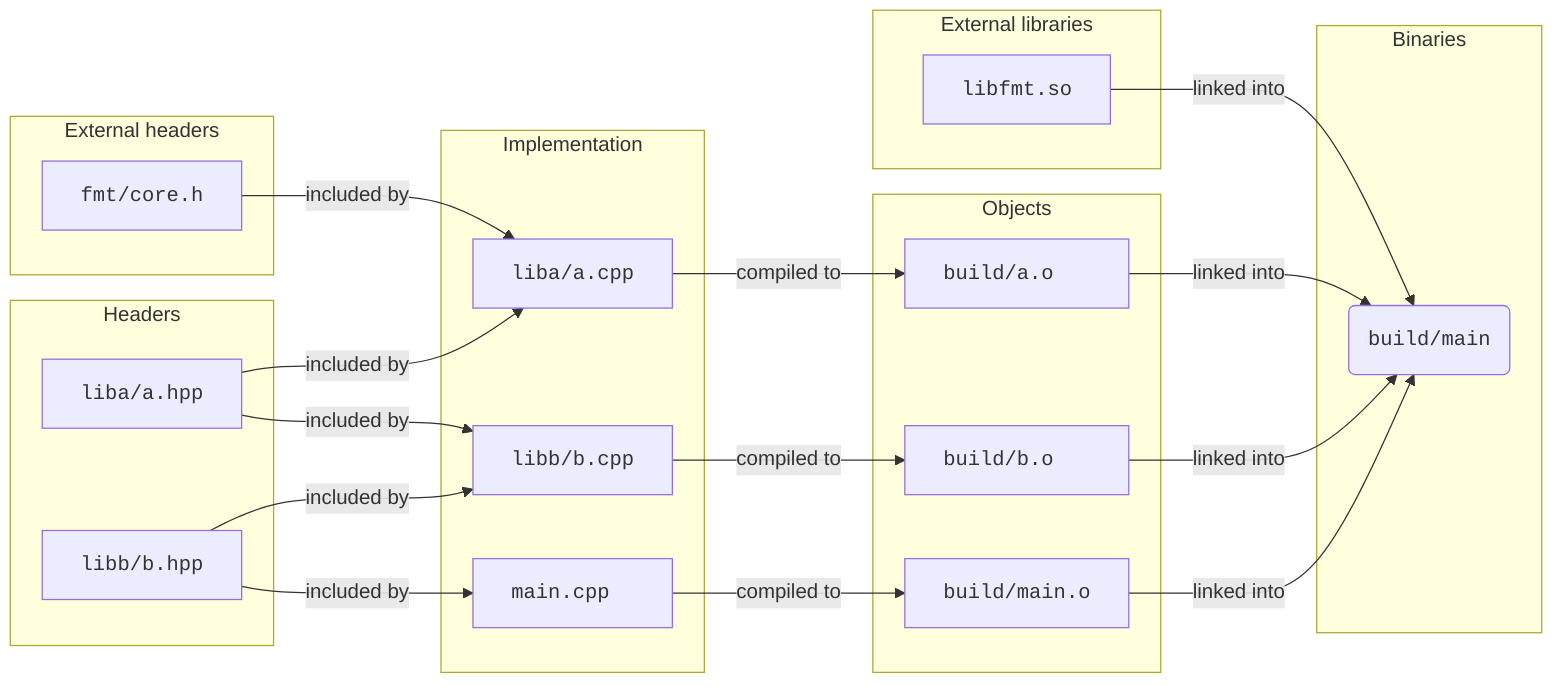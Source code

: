 flowchart LR
    subgraph Headers
        Ah["<span style="font-family: monospace;">liba/a.hpp</span>"]
        Bh["<span style="font-family: monospace;">libb/b.hpp</span>"]
    end
    subgraph External headers
        Fh["<span style="font-family: monospace;">fmt/core.h</span>"]
    end
    subgraph Implementation
        A["<span style="font-family: monospace;">liba/a.cpp</span>"]
        B["<span style="font-family: monospace;">libb/b.cpp</span>"]
        M["<span style="font-family: monospace;">main.cpp&nbsp;&nbsp;</span>"]
    end
    subgraph Objects
        Ao["<span style="font-family: monospace;">build/a.o&nbsp;&nbsp;&nbsp;</span>"]
        Bo["<span style="font-family: monospace;">build/b.o&nbsp;&nbsp;&nbsp;</span>"]
        Mo["<span style="font-family: monospace;">build/main.o</span>"]
    end
    subgraph External libraries
        F["<span style="font-family: monospace;">libfmt.so</span>"]
    end
    subgraph Binaries
        Mexe("<span style="font-family: monospace;">build/main</span>")
    end
    Fh -->|included by| A
    Ah -->|included by| A
    Ah -->|included by| B
    Bh -->|included by| B
    Bh -->|included by| M

    A -->|compiled to| Ao
    B -->|compiled to| Bo
    M -->|compiled to| Mo

    F -->|linked into| Mexe
    Ao -->|linked into| Mexe
    Bo -->|linked into| Mexe
    Mo -->|linked into| Mexe
